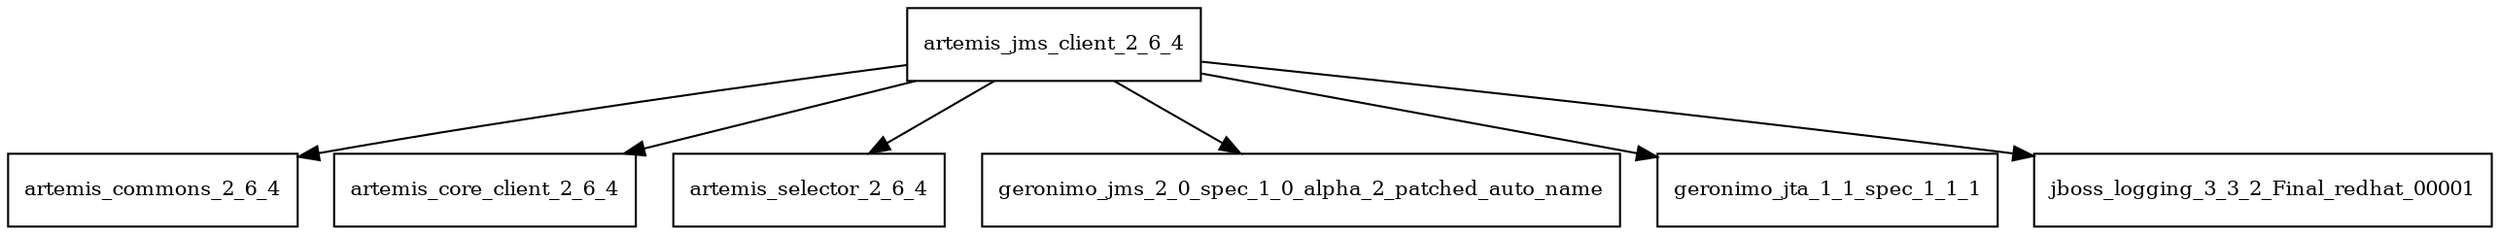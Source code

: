 digraph artemis_jms_client_2_6_4_dependencies {
  node [shape = box, fontsize=10.0];
  artemis_jms_client_2_6_4 -> artemis_commons_2_6_4;
  artemis_jms_client_2_6_4 -> artemis_core_client_2_6_4;
  artemis_jms_client_2_6_4 -> artemis_selector_2_6_4;
  artemis_jms_client_2_6_4 -> geronimo_jms_2_0_spec_1_0_alpha_2_patched_auto_name;
  artemis_jms_client_2_6_4 -> geronimo_jta_1_1_spec_1_1_1;
  artemis_jms_client_2_6_4 -> jboss_logging_3_3_2_Final_redhat_00001;
}
